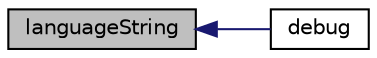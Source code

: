 digraph "languageString"
{
  edge [fontname="Helvetica",fontsize="10",labelfontname="Helvetica",labelfontsize="10"];
  node [fontname="Helvetica",fontsize="10",shape=record];
  rankdir="LR";
  Node9 [label="languageString",height=0.2,width=0.4,color="black", fillcolor="grey75", style="filled", fontcolor="black"];
  Node9 -> Node10 [dir="back",color="midnightblue",fontsize="10",style="solid",fontname="Helvetica"];
  Node10 [label="debug",height=0.2,width=0.4,color="black", fillcolor="white", style="filled",URL="$class_zest_1_1_language_1_1_language.html#a39f92ff73a1a732560a5efcdaa755f0c"];
}
